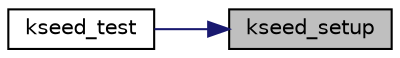 digraph "kseed_setup"
{
 // LATEX_PDF_SIZE
  edge [fontname="Helvetica",fontsize="10",labelfontname="Helvetica",labelfontsize="10"];
  node [fontname="Helvetica",fontsize="10",shape=record];
  rankdir="RL";
  Node13 [label="kseed_setup",height=0.2,width=0.4,color="black", fillcolor="grey75", style="filled", fontcolor="black",tooltip="Initialize the SEED block cipher."];
  Node13 -> Node14 [dir="back",color="midnightblue",fontsize="10",style="solid",fontname="Helvetica"];
  Node14 [label="kseed_test",height=0.2,width=0.4,color="black", fillcolor="white", style="filled",URL="$kseed_8c.html#a522767874d3a7d4d89a4207df47476ce",tooltip="Performs a self-test of the SEED block cipher."];
}
